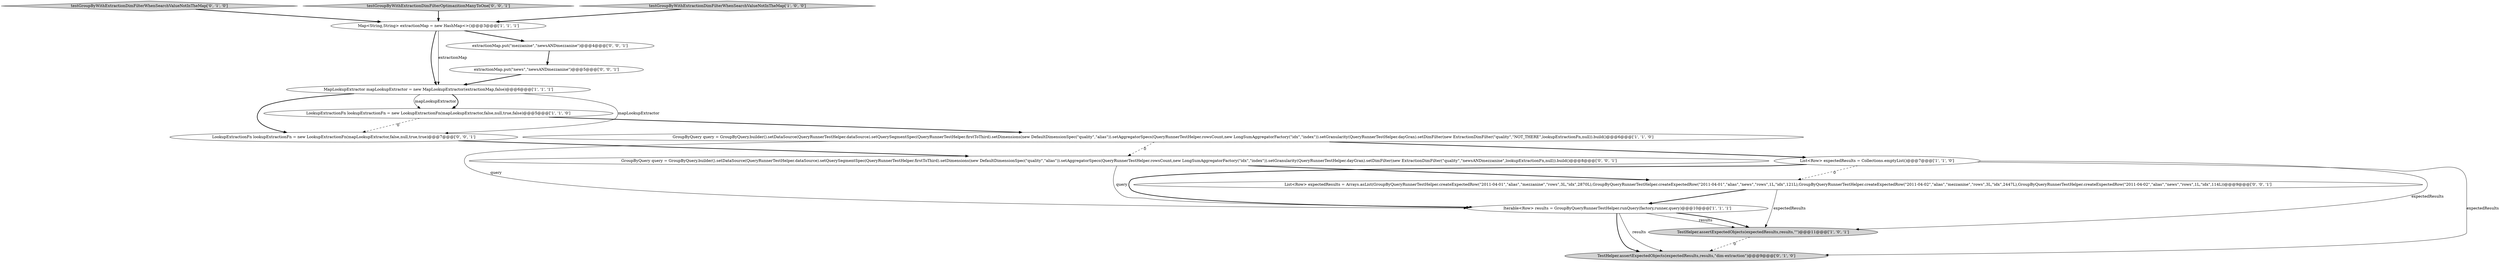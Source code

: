 digraph {
0 [style = filled, label = "MapLookupExtractor mapLookupExtractor = new MapLookupExtractor(extractionMap,false)@@@6@@@['1', '1', '1']", fillcolor = white, shape = ellipse image = "AAA0AAABBB1BBB"];
8 [style = filled, label = "testGroupByWithExtractionDimFilterWhenSearchValueNotInTheMap['0', '1', '0']", fillcolor = lightgray, shape = diamond image = "AAA0AAABBB2BBB"];
2 [style = filled, label = "Map<String,String> extractionMap = new HashMap<>()@@@3@@@['1', '1', '1']", fillcolor = white, shape = ellipse image = "AAA0AAABBB1BBB"];
9 [style = filled, label = "TestHelper.assertExpectedObjects(expectedResults,results,\"dim-extraction\")@@@9@@@['0', '1', '0']", fillcolor = lightgray, shape = ellipse image = "AAA1AAABBB2BBB"];
7 [style = filled, label = "TestHelper.assertExpectedObjects(expectedResults,results,\"\")@@@11@@@['1', '0', '1']", fillcolor = lightgray, shape = ellipse image = "AAA0AAABBB1BBB"];
13 [style = filled, label = "extractionMap.put(\"mezzanine\",\"newsANDmezzanine\")@@@4@@@['0', '0', '1']", fillcolor = white, shape = ellipse image = "AAA0AAABBB3BBB"];
3 [style = filled, label = "LookupExtractionFn lookupExtractionFn = new LookupExtractionFn(mapLookupExtractor,false,null,true,false)@@@5@@@['1', '1', '0']", fillcolor = white, shape = ellipse image = "AAA0AAABBB1BBB"];
6 [style = filled, label = "Iterable<Row> results = GroupByQueryRunnerTestHelper.runQuery(factory,runner,query)@@@10@@@['1', '1', '1']", fillcolor = white, shape = ellipse image = "AAA0AAABBB1BBB"];
11 [style = filled, label = "GroupByQuery query = GroupByQuery.builder().setDataSource(QueryRunnerTestHelper.dataSource).setQuerySegmentSpec(QueryRunnerTestHelper.firstToThird).setDimensions(new DefaultDimensionSpec(\"quality\",\"alias\")).setAggregatorSpecs(QueryRunnerTestHelper.rowsCount,new LongSumAggregatorFactory(\"idx\",\"index\")).setGranularity(QueryRunnerTestHelper.dayGran).setDimFilter(new ExtractionDimFilter(\"quality\",\"newsANDmezzanine\",lookupExtractionFn,null)).build()@@@8@@@['0', '0', '1']", fillcolor = white, shape = ellipse image = "AAA0AAABBB3BBB"];
12 [style = filled, label = "LookupExtractionFn lookupExtractionFn = new LookupExtractionFn(mapLookupExtractor,false,null,true,true)@@@7@@@['0', '0', '1']", fillcolor = white, shape = ellipse image = "AAA0AAABBB3BBB"];
15 [style = filled, label = "List<Row> expectedResults = Arrays.asList(GroupByQueryRunnerTestHelper.createExpectedRow(\"2011-04-01\",\"alias\",\"mezzanine\",\"rows\",3L,\"idx\",2870L),GroupByQueryRunnerTestHelper.createExpectedRow(\"2011-04-01\",\"alias\",\"news\",\"rows\",1L,\"idx\",121L),GroupByQueryRunnerTestHelper.createExpectedRow(\"2011-04-02\",\"alias\",\"mezzanine\",\"rows\",3L,\"idx\",2447L),GroupByQueryRunnerTestHelper.createExpectedRow(\"2011-04-02\",\"alias\",\"news\",\"rows\",1L,\"idx\",114L))@@@9@@@['0', '0', '1']", fillcolor = white, shape = ellipse image = "AAA0AAABBB3BBB"];
5 [style = filled, label = "GroupByQuery query = GroupByQuery.builder().setDataSource(QueryRunnerTestHelper.dataSource).setQuerySegmentSpec(QueryRunnerTestHelper.firstToThird).setDimensions(new DefaultDimensionSpec(\"quality\",\"alias\")).setAggregatorSpecs(QueryRunnerTestHelper.rowsCount,new LongSumAggregatorFactory(\"idx\",\"index\")).setGranularity(QueryRunnerTestHelper.dayGran).setDimFilter(new ExtractionDimFilter(\"quality\",\"NOT_THERE\",lookupExtractionFn,null)).build()@@@6@@@['1', '1', '0']", fillcolor = white, shape = ellipse image = "AAA0AAABBB1BBB"];
14 [style = filled, label = "extractionMap.put(\"news\",\"newsANDmezzanine\")@@@5@@@['0', '0', '1']", fillcolor = white, shape = ellipse image = "AAA0AAABBB3BBB"];
4 [style = filled, label = "List<Row> expectedResults = Collections.emptyList()@@@7@@@['1', '1', '0']", fillcolor = white, shape = ellipse image = "AAA0AAABBB1BBB"];
10 [style = filled, label = "testGroupByWithExtractionDimFilterOptimazitionManyToOne['0', '0', '1']", fillcolor = lightgray, shape = diamond image = "AAA0AAABBB3BBB"];
1 [style = filled, label = "testGroupByWithExtractionDimFilterWhenSearchValueNotInTheMap['1', '0', '0']", fillcolor = lightgray, shape = diamond image = "AAA0AAABBB1BBB"];
4->6 [style = bold, label=""];
10->2 [style = bold, label=""];
5->6 [style = solid, label="query"];
15->7 [style = solid, label="expectedResults"];
0->12 [style = solid, label="mapLookupExtractor"];
2->13 [style = bold, label=""];
11->6 [style = solid, label="query"];
4->15 [style = dashed, label="0"];
14->0 [style = bold, label=""];
0->3 [style = bold, label=""];
11->15 [style = bold, label=""];
3->5 [style = bold, label=""];
15->6 [style = bold, label=""];
5->4 [style = bold, label=""];
5->11 [style = dashed, label="0"];
6->9 [style = bold, label=""];
7->9 [style = dashed, label="0"];
4->7 [style = solid, label="expectedResults"];
8->2 [style = bold, label=""];
0->3 [style = solid, label="mapLookupExtractor"];
0->12 [style = bold, label=""];
6->7 [style = solid, label="results"];
4->9 [style = solid, label="expectedResults"];
12->11 [style = bold, label=""];
2->0 [style = bold, label=""];
6->7 [style = bold, label=""];
13->14 [style = bold, label=""];
2->0 [style = solid, label="extractionMap"];
3->12 [style = dashed, label="0"];
1->2 [style = bold, label=""];
6->9 [style = solid, label="results"];
}
